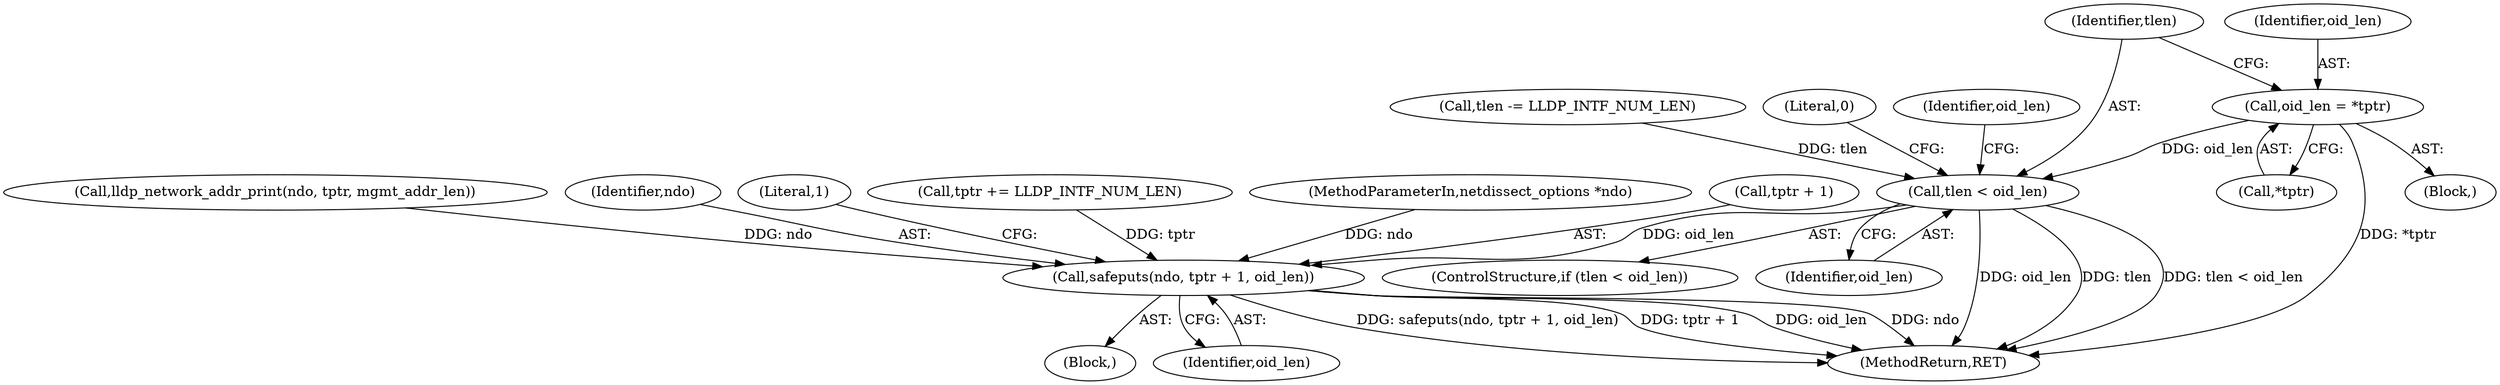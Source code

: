 digraph "1_tcpdump_a77ff09c46560bc895dea11dc9fe643486b056ac@pointer" {
"1000202" [label="(Call,oid_len = *tptr)"];
"1000207" [label="(Call,tlen < oid_len)"];
"1000222" [label="(Call,safeputs(ndo, tptr + 1, oid_len))"];
"1000141" [label="(Call,lldp_network_addr_print(ndo, tptr, mgmt_addr_len))"];
"1000227" [label="(Identifier,oid_len)"];
"1000203" [label="(Identifier,oid_len)"];
"1000223" [label="(Identifier,ndo)"];
"1000206" [label="(ControlStructure,if (tlen < oid_len))"];
"1000209" [label="(Identifier,oid_len)"];
"1000222" [label="(Call,safeputs(ndo, tptr + 1, oid_len))"];
"1000229" [label="(Literal,1)"];
"1000202" [label="(Call,oid_len = *tptr)"];
"1000230" [label="(MethodReturn,RET)"];
"1000193" [label="(Call,tptr += LLDP_INTF_NUM_LEN)"];
"1000207" [label="(Call,tlen < oid_len)"];
"1000196" [label="(Call,tlen -= LLDP_INTF_NUM_LEN)"];
"1000102" [label="(MethodParameterIn,netdissect_options *ndo)"];
"1000201" [label="(Block,)"];
"1000212" [label="(Literal,0)"];
"1000214" [label="(Identifier,oid_len)"];
"1000204" [label="(Call,*tptr)"];
"1000224" [label="(Call,tptr + 1)"];
"1000208" [label="(Identifier,tlen)"];
"1000215" [label="(Block,)"];
"1000202" -> "1000201"  [label="AST: "];
"1000202" -> "1000204"  [label="CFG: "];
"1000203" -> "1000202"  [label="AST: "];
"1000204" -> "1000202"  [label="AST: "];
"1000208" -> "1000202"  [label="CFG: "];
"1000202" -> "1000230"  [label="DDG: *tptr"];
"1000202" -> "1000207"  [label="DDG: oid_len"];
"1000207" -> "1000206"  [label="AST: "];
"1000207" -> "1000209"  [label="CFG: "];
"1000208" -> "1000207"  [label="AST: "];
"1000209" -> "1000207"  [label="AST: "];
"1000212" -> "1000207"  [label="CFG: "];
"1000214" -> "1000207"  [label="CFG: "];
"1000207" -> "1000230"  [label="DDG: oid_len"];
"1000207" -> "1000230"  [label="DDG: tlen"];
"1000207" -> "1000230"  [label="DDG: tlen < oid_len"];
"1000196" -> "1000207"  [label="DDG: tlen"];
"1000207" -> "1000222"  [label="DDG: oid_len"];
"1000222" -> "1000215"  [label="AST: "];
"1000222" -> "1000227"  [label="CFG: "];
"1000223" -> "1000222"  [label="AST: "];
"1000224" -> "1000222"  [label="AST: "];
"1000227" -> "1000222"  [label="AST: "];
"1000229" -> "1000222"  [label="CFG: "];
"1000222" -> "1000230"  [label="DDG: oid_len"];
"1000222" -> "1000230"  [label="DDG: ndo"];
"1000222" -> "1000230"  [label="DDG: safeputs(ndo, tptr + 1, oid_len)"];
"1000222" -> "1000230"  [label="DDG: tptr + 1"];
"1000141" -> "1000222"  [label="DDG: ndo"];
"1000102" -> "1000222"  [label="DDG: ndo"];
"1000193" -> "1000222"  [label="DDG: tptr"];
}

